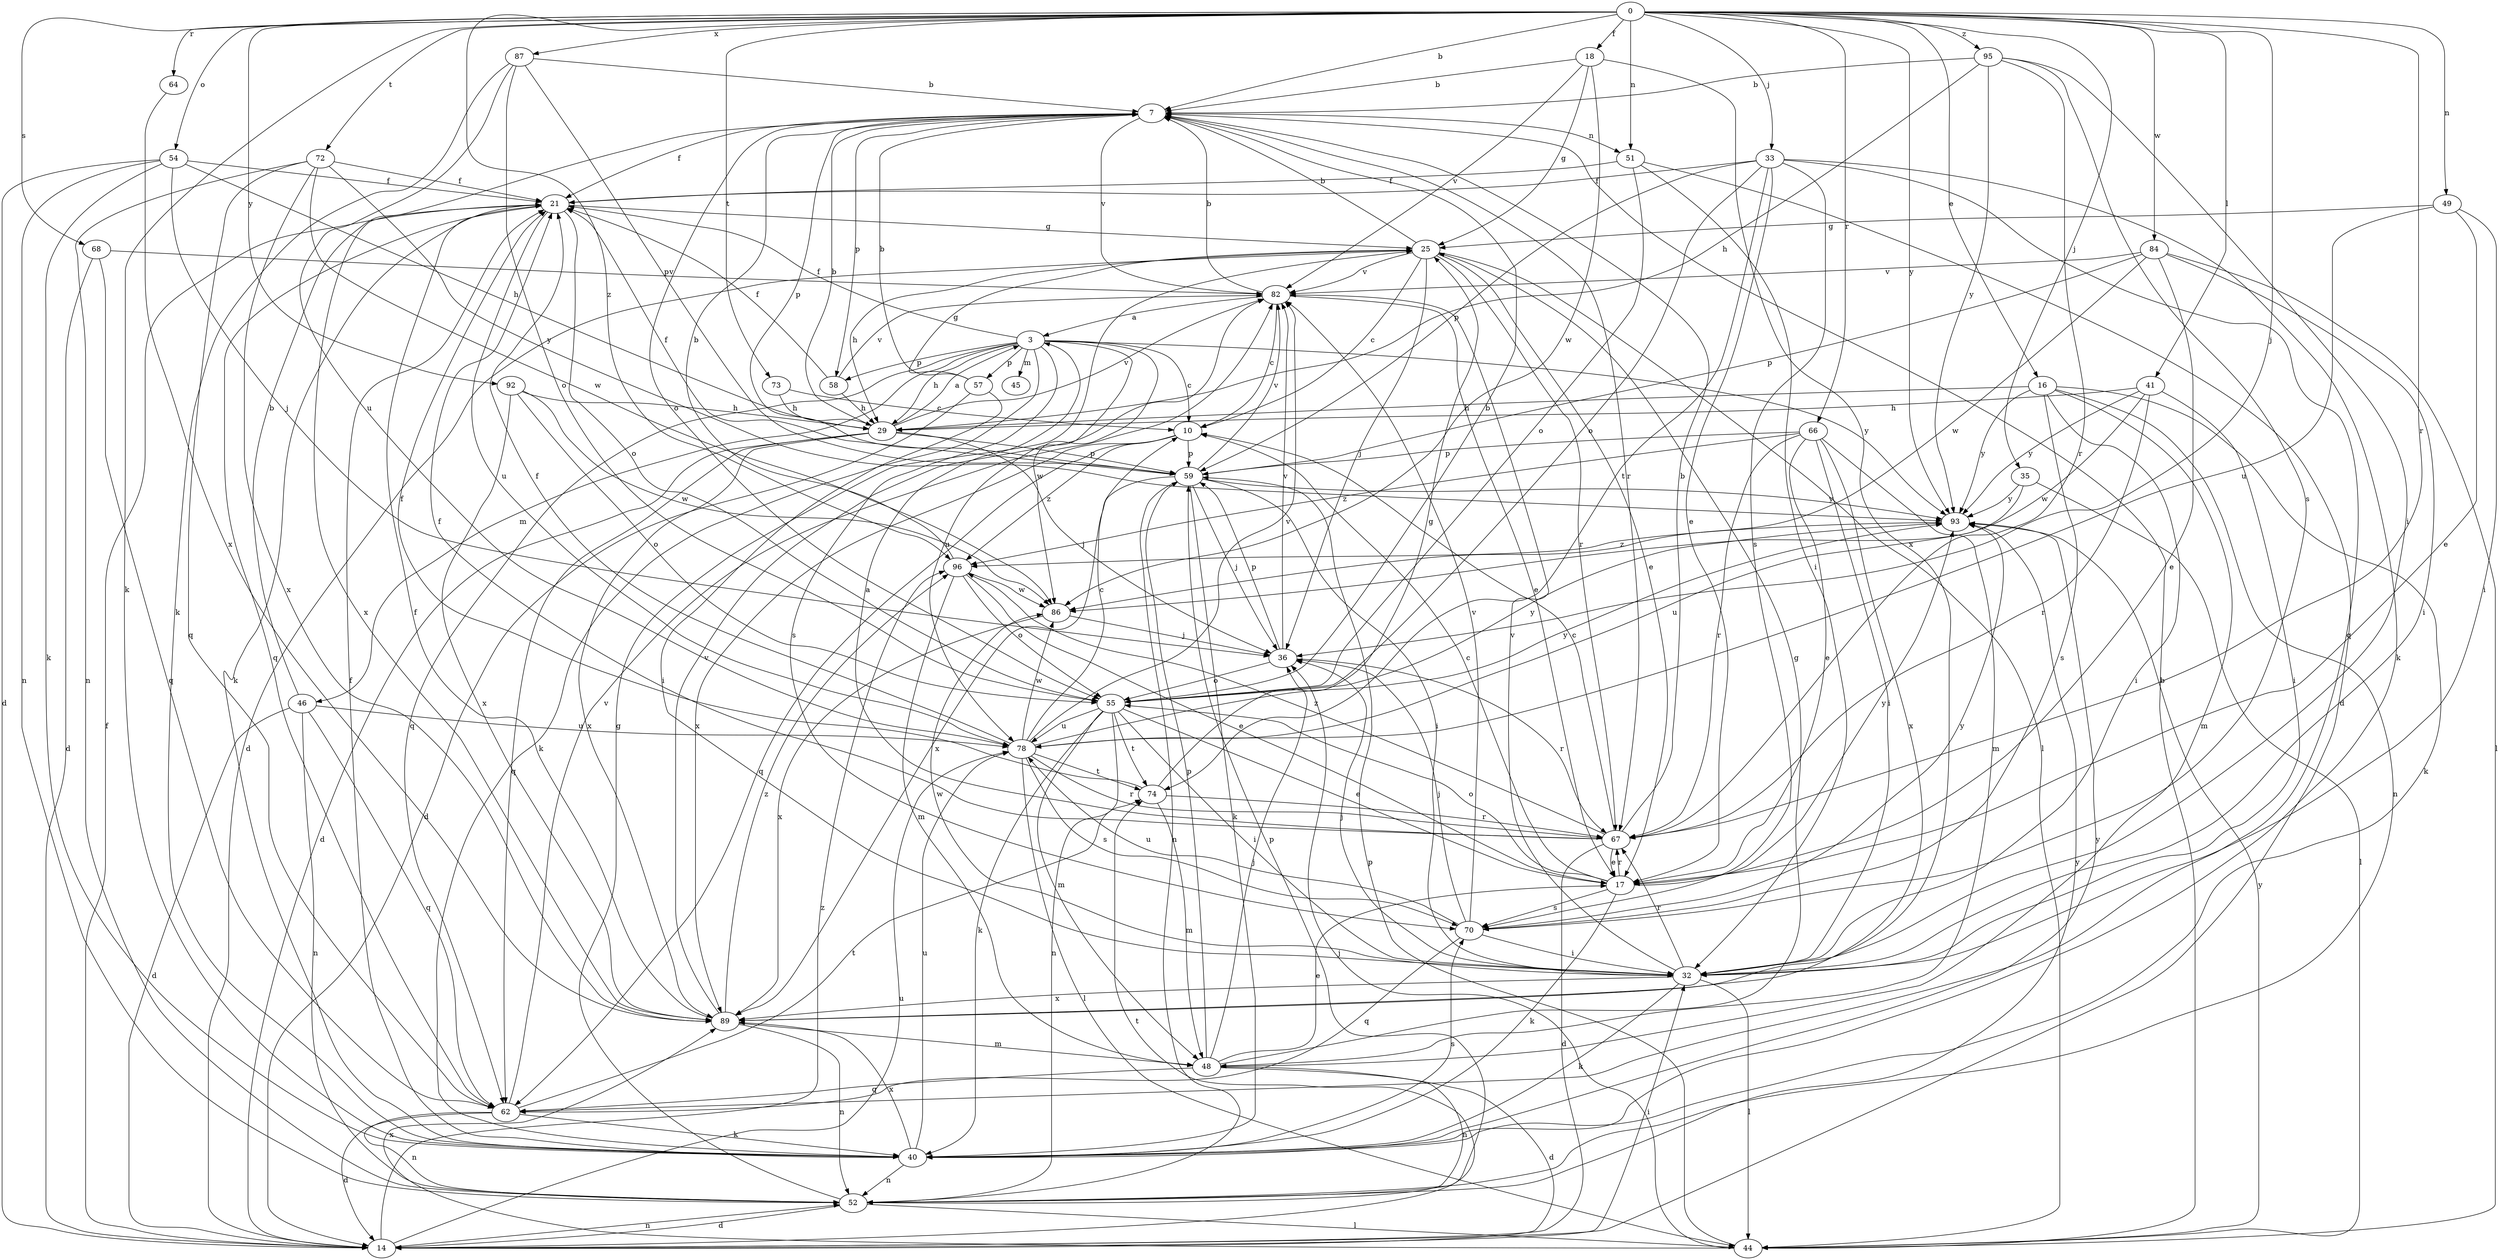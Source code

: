 strict digraph  {
0;
3;
7;
10;
14;
16;
17;
18;
21;
25;
29;
32;
33;
35;
36;
40;
41;
44;
45;
46;
48;
49;
51;
52;
54;
55;
57;
58;
59;
62;
64;
66;
67;
68;
70;
72;
73;
74;
78;
82;
84;
86;
87;
89;
92;
93;
95;
96;
0 -> 7  [label=b];
0 -> 16  [label=e];
0 -> 18  [label=f];
0 -> 33  [label=j];
0 -> 35  [label=j];
0 -> 36  [label=j];
0 -> 40  [label=k];
0 -> 41  [label=l];
0 -> 49  [label=n];
0 -> 51  [label=n];
0 -> 54  [label=o];
0 -> 64  [label=r];
0 -> 66  [label=r];
0 -> 67  [label=r];
0 -> 68  [label=s];
0 -> 72  [label=t];
0 -> 73  [label=t];
0 -> 84  [label=w];
0 -> 87  [label=x];
0 -> 92  [label=y];
0 -> 93  [label=y];
0 -> 95  [label=z];
0 -> 96  [label=z];
3 -> 10  [label=c];
3 -> 21  [label=f];
3 -> 29  [label=h];
3 -> 40  [label=k];
3 -> 45  [label=m];
3 -> 46  [label=m];
3 -> 57  [label=p];
3 -> 58  [label=p];
3 -> 62  [label=q];
3 -> 70  [label=s];
3 -> 78  [label=u];
3 -> 86  [label=w];
3 -> 93  [label=y];
7 -> 21  [label=f];
7 -> 51  [label=n];
7 -> 55  [label=o];
7 -> 58  [label=p];
7 -> 59  [label=p];
7 -> 67  [label=r];
7 -> 82  [label=v];
10 -> 59  [label=p];
10 -> 62  [label=q];
10 -> 89  [label=x];
10 -> 96  [label=z];
14 -> 21  [label=f];
14 -> 32  [label=i];
14 -> 52  [label=n];
14 -> 74  [label=t];
14 -> 78  [label=u];
14 -> 96  [label=z];
16 -> 29  [label=h];
16 -> 32  [label=i];
16 -> 40  [label=k];
16 -> 48  [label=m];
16 -> 52  [label=n];
16 -> 70  [label=s];
16 -> 93  [label=y];
17 -> 10  [label=c];
17 -> 40  [label=k];
17 -> 55  [label=o];
17 -> 67  [label=r];
17 -> 70  [label=s];
17 -> 93  [label=y];
18 -> 7  [label=b];
18 -> 25  [label=g];
18 -> 82  [label=v];
18 -> 86  [label=w];
18 -> 89  [label=x];
21 -> 25  [label=g];
21 -> 40  [label=k];
21 -> 55  [label=o];
21 -> 62  [label=q];
21 -> 78  [label=u];
21 -> 89  [label=x];
25 -> 7  [label=b];
25 -> 10  [label=c];
25 -> 14  [label=d];
25 -> 17  [label=e];
25 -> 29  [label=h];
25 -> 36  [label=j];
25 -> 44  [label=l];
25 -> 67  [label=r];
25 -> 82  [label=v];
29 -> 3  [label=a];
29 -> 7  [label=b];
29 -> 14  [label=d];
29 -> 36  [label=j];
29 -> 59  [label=p];
29 -> 62  [label=q];
29 -> 82  [label=v];
29 -> 89  [label=x];
32 -> 36  [label=j];
32 -> 40  [label=k];
32 -> 44  [label=l];
32 -> 67  [label=r];
32 -> 82  [label=v];
32 -> 86  [label=w];
32 -> 89  [label=x];
33 -> 17  [label=e];
33 -> 21  [label=f];
33 -> 40  [label=k];
33 -> 55  [label=o];
33 -> 59  [label=p];
33 -> 62  [label=q];
33 -> 70  [label=s];
33 -> 74  [label=t];
35 -> 44  [label=l];
35 -> 78  [label=u];
35 -> 93  [label=y];
36 -> 55  [label=o];
36 -> 59  [label=p];
36 -> 67  [label=r];
36 -> 82  [label=v];
40 -> 21  [label=f];
40 -> 52  [label=n];
40 -> 70  [label=s];
40 -> 78  [label=u];
40 -> 89  [label=x];
40 -> 93  [label=y];
41 -> 29  [label=h];
41 -> 32  [label=i];
41 -> 67  [label=r];
41 -> 86  [label=w];
41 -> 93  [label=y];
44 -> 7  [label=b];
44 -> 36  [label=j];
44 -> 59  [label=p];
44 -> 89  [label=x];
44 -> 93  [label=y];
46 -> 7  [label=b];
46 -> 14  [label=d];
46 -> 52  [label=n];
46 -> 62  [label=q];
46 -> 78  [label=u];
48 -> 14  [label=d];
48 -> 17  [label=e];
48 -> 25  [label=g];
48 -> 36  [label=j];
48 -> 52  [label=n];
48 -> 59  [label=p];
48 -> 62  [label=q];
49 -> 17  [label=e];
49 -> 25  [label=g];
49 -> 32  [label=i];
49 -> 78  [label=u];
51 -> 14  [label=d];
51 -> 21  [label=f];
51 -> 32  [label=i];
51 -> 55  [label=o];
52 -> 14  [label=d];
52 -> 25  [label=g];
52 -> 44  [label=l];
52 -> 59  [label=p];
52 -> 93  [label=y];
54 -> 14  [label=d];
54 -> 21  [label=f];
54 -> 29  [label=h];
54 -> 36  [label=j];
54 -> 40  [label=k];
54 -> 52  [label=n];
55 -> 7  [label=b];
55 -> 17  [label=e];
55 -> 32  [label=i];
55 -> 40  [label=k];
55 -> 48  [label=m];
55 -> 52  [label=n];
55 -> 74  [label=t];
55 -> 78  [label=u];
55 -> 93  [label=y];
57 -> 7  [label=b];
57 -> 14  [label=d];
57 -> 25  [label=g];
57 -> 32  [label=i];
58 -> 21  [label=f];
58 -> 29  [label=h];
58 -> 82  [label=v];
59 -> 21  [label=f];
59 -> 32  [label=i];
59 -> 36  [label=j];
59 -> 40  [label=k];
59 -> 52  [label=n];
59 -> 82  [label=v];
59 -> 89  [label=x];
59 -> 93  [label=y];
62 -> 14  [label=d];
62 -> 40  [label=k];
62 -> 52  [label=n];
62 -> 74  [label=t];
62 -> 82  [label=v];
64 -> 89  [label=x];
66 -> 17  [label=e];
66 -> 32  [label=i];
66 -> 48  [label=m];
66 -> 59  [label=p];
66 -> 67  [label=r];
66 -> 89  [label=x];
66 -> 96  [label=z];
67 -> 3  [label=a];
67 -> 7  [label=b];
67 -> 10  [label=c];
67 -> 14  [label=d];
67 -> 17  [label=e];
67 -> 21  [label=f];
67 -> 96  [label=z];
68 -> 14  [label=d];
68 -> 62  [label=q];
68 -> 82  [label=v];
70 -> 32  [label=i];
70 -> 36  [label=j];
70 -> 62  [label=q];
70 -> 78  [label=u];
70 -> 82  [label=v];
70 -> 93  [label=y];
72 -> 21  [label=f];
72 -> 52  [label=n];
72 -> 62  [label=q];
72 -> 86  [label=w];
72 -> 89  [label=x];
72 -> 93  [label=y];
73 -> 10  [label=c];
73 -> 29  [label=h];
74 -> 21  [label=f];
74 -> 25  [label=g];
74 -> 48  [label=m];
74 -> 67  [label=r];
78 -> 10  [label=c];
78 -> 21  [label=f];
78 -> 44  [label=l];
78 -> 67  [label=r];
78 -> 70  [label=s];
78 -> 74  [label=t];
78 -> 82  [label=v];
78 -> 86  [label=w];
78 -> 93  [label=y];
82 -> 3  [label=a];
82 -> 7  [label=b];
82 -> 10  [label=c];
82 -> 17  [label=e];
84 -> 17  [label=e];
84 -> 32  [label=i];
84 -> 44  [label=l];
84 -> 59  [label=p];
84 -> 82  [label=v];
84 -> 86  [label=w];
86 -> 36  [label=j];
86 -> 89  [label=x];
87 -> 7  [label=b];
87 -> 40  [label=k];
87 -> 55  [label=o];
87 -> 59  [label=p];
87 -> 78  [label=u];
89 -> 21  [label=f];
89 -> 48  [label=m];
89 -> 52  [label=n];
89 -> 82  [label=v];
89 -> 96  [label=z];
92 -> 29  [label=h];
92 -> 55  [label=o];
92 -> 86  [label=w];
92 -> 89  [label=x];
93 -> 96  [label=z];
95 -> 7  [label=b];
95 -> 29  [label=h];
95 -> 32  [label=i];
95 -> 67  [label=r];
95 -> 70  [label=s];
95 -> 93  [label=y];
96 -> 7  [label=b];
96 -> 17  [label=e];
96 -> 48  [label=m];
96 -> 55  [label=o];
96 -> 86  [label=w];
}
